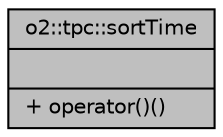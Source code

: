 digraph "o2::tpc::sortTime"
{
 // INTERACTIVE_SVG=YES
  bgcolor="transparent";
  edge [fontname="Helvetica",fontsize="10",labelfontname="Helvetica",labelfontsize="10"];
  node [fontname="Helvetica",fontsize="10",shape=record];
  Node1 [label="{o2::tpc::sortTime\n||+ operator()()\l}",height=0.2,width=0.4,color="black", fillcolor="grey75", style="filled", fontcolor="black"];
}
